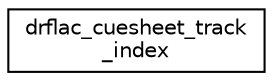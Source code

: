 digraph "Graphical Class Hierarchy"
{
 // LATEX_PDF_SIZE
  edge [fontname="Helvetica",fontsize="10",labelfontname="Helvetica",labelfontsize="10"];
  node [fontname="Helvetica",fontsize="10",shape=record];
  rankdir="LR";
  Node0 [label="drflac_cuesheet_track\l_index",height=0.2,width=0.4,color="black", fillcolor="white", style="filled",URL="$structdrflac__cuesheet__track__index.html",tooltip=" "];
}
